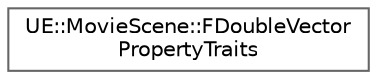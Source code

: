 digraph "Graphical Class Hierarchy"
{
 // INTERACTIVE_SVG=YES
 // LATEX_PDF_SIZE
  bgcolor="transparent";
  edge [fontname=Helvetica,fontsize=10,labelfontname=Helvetica,labelfontsize=10];
  node [fontname=Helvetica,fontsize=10,shape=box,height=0.2,width=0.4];
  rankdir="LR";
  Node0 [id="Node000000",label="UE::MovieScene::FDoubleVector\lPropertyTraits",height=0.2,width=0.4,color="grey40", fillcolor="white", style="filled",URL="$d4/dbc/structUE_1_1MovieScene_1_1FDoubleVectorPropertyTraits.html",tooltip=" "];
}
